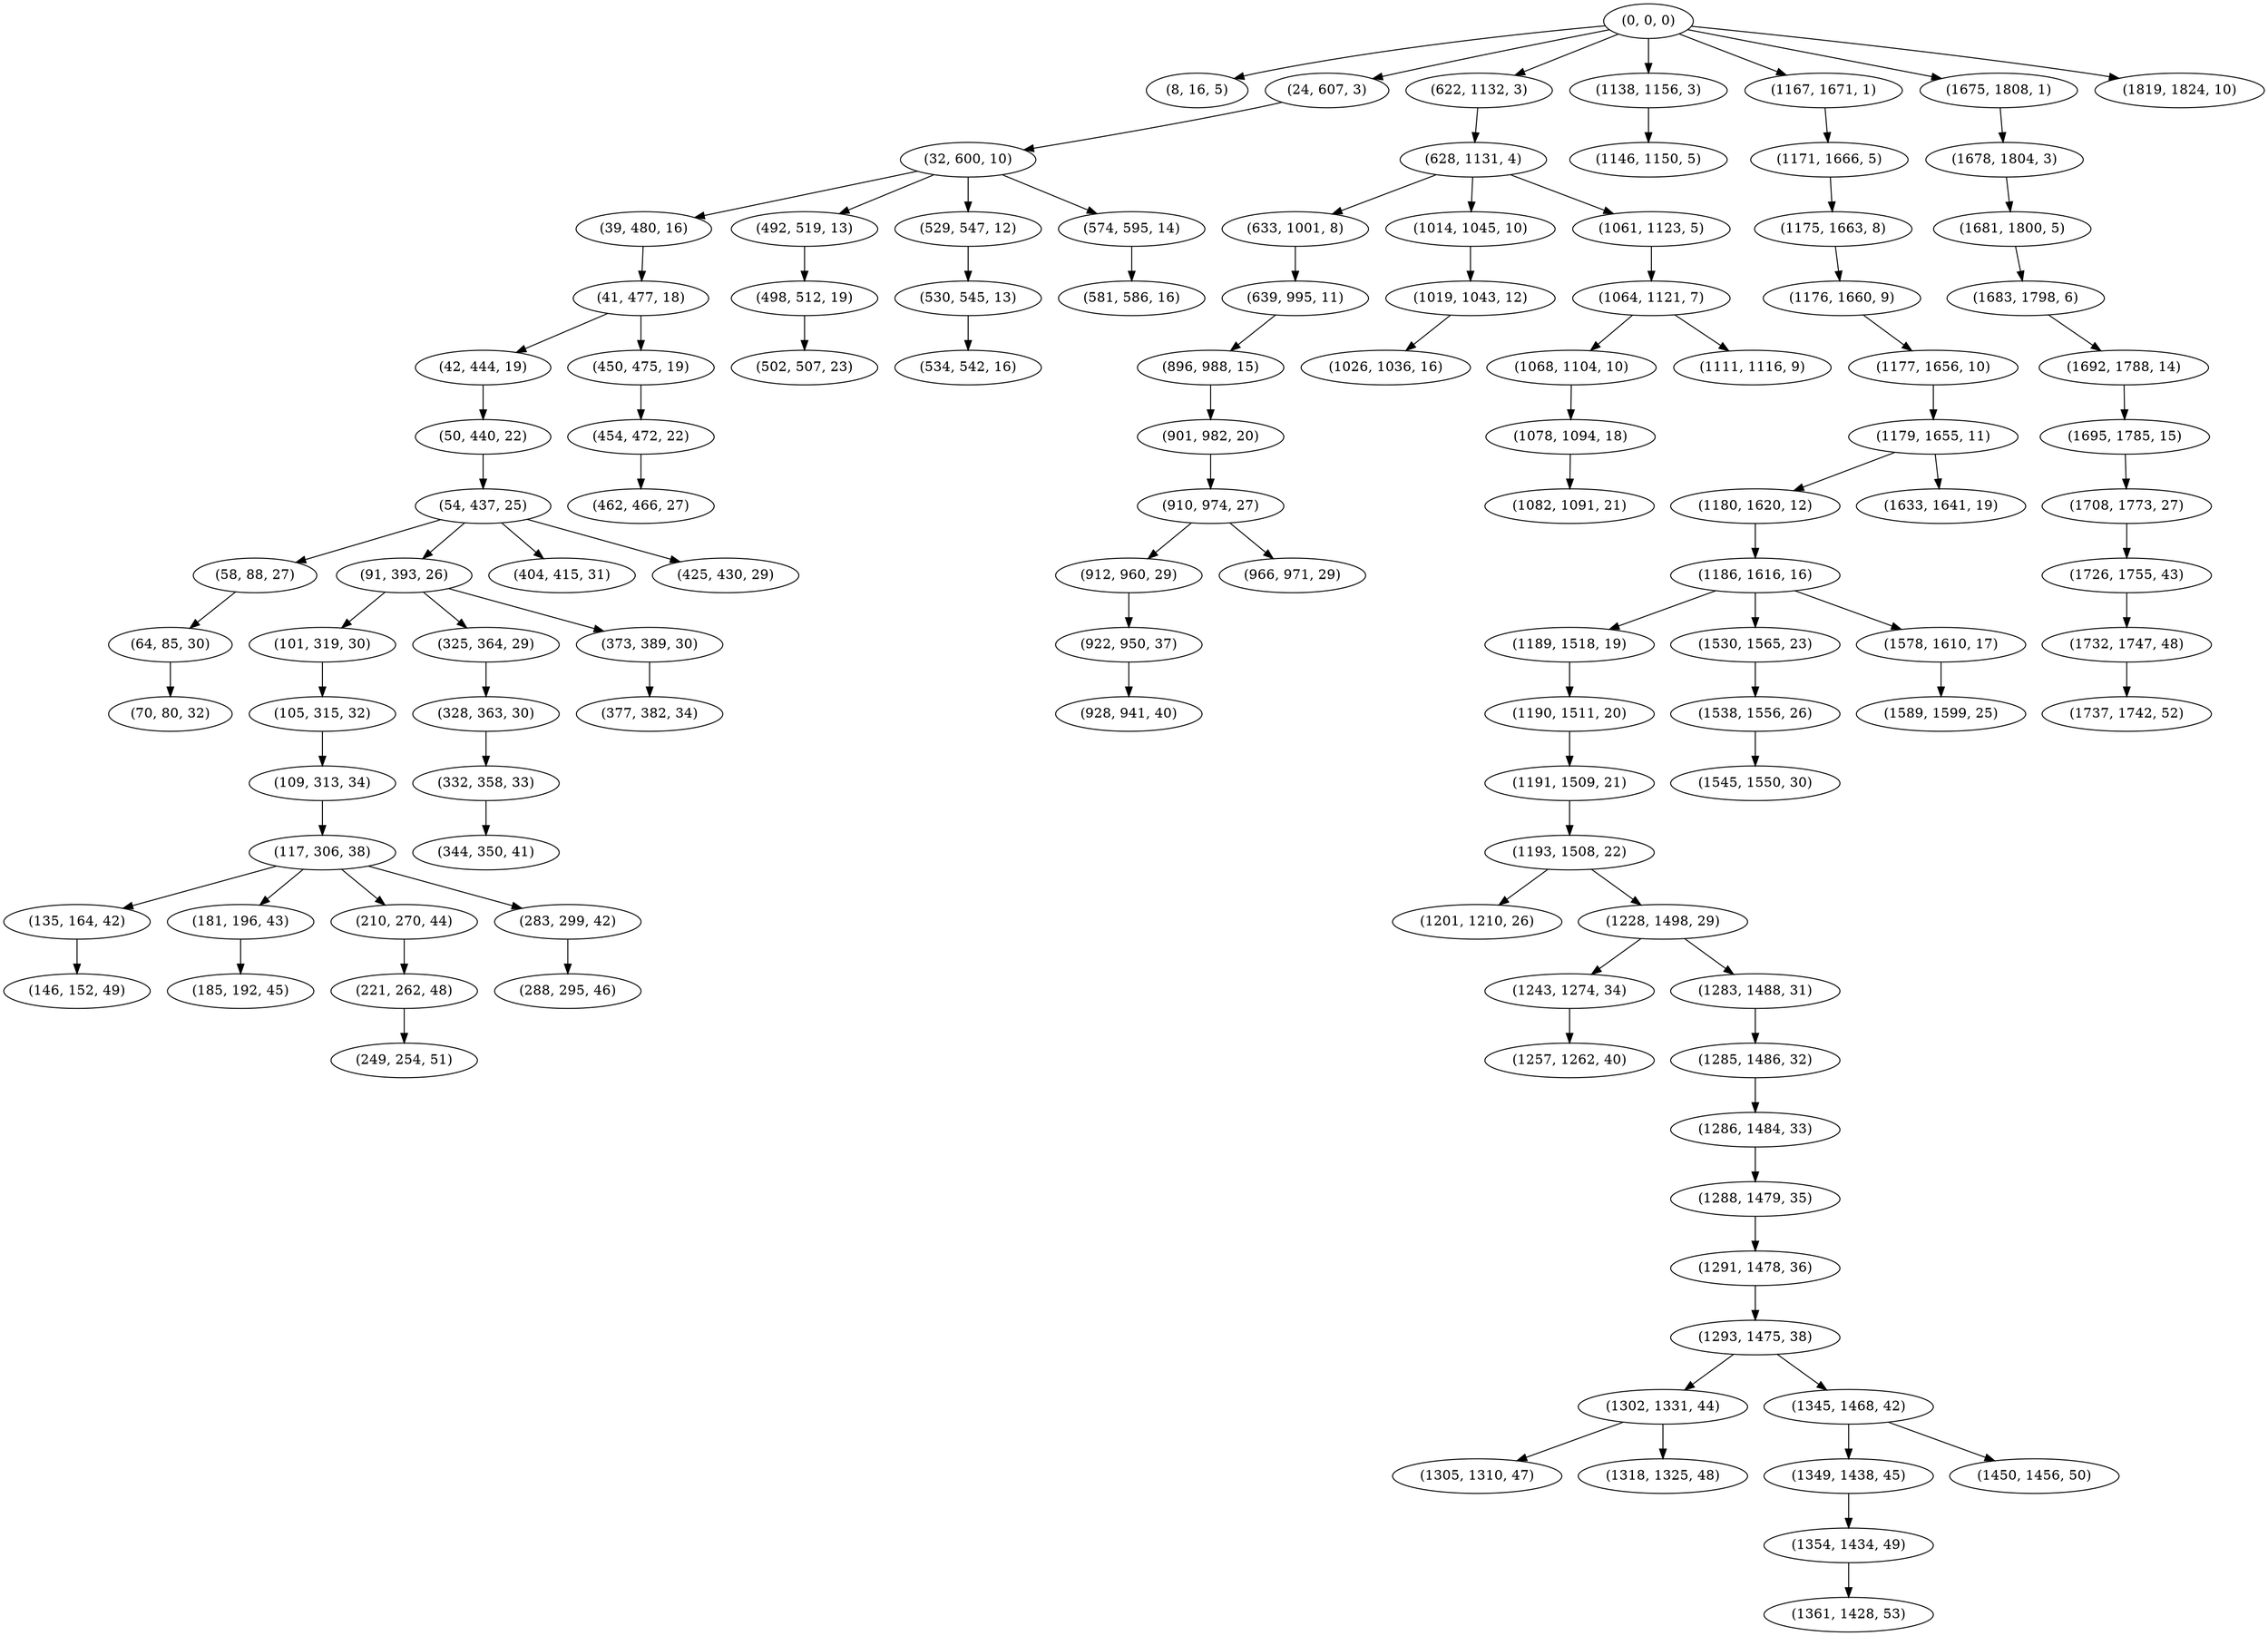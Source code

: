 digraph tree {
    "(0, 0, 0)";
    "(8, 16, 5)";
    "(24, 607, 3)";
    "(32, 600, 10)";
    "(39, 480, 16)";
    "(41, 477, 18)";
    "(42, 444, 19)";
    "(50, 440, 22)";
    "(54, 437, 25)";
    "(58, 88, 27)";
    "(64, 85, 30)";
    "(70, 80, 32)";
    "(91, 393, 26)";
    "(101, 319, 30)";
    "(105, 315, 32)";
    "(109, 313, 34)";
    "(117, 306, 38)";
    "(135, 164, 42)";
    "(146, 152, 49)";
    "(181, 196, 43)";
    "(185, 192, 45)";
    "(210, 270, 44)";
    "(221, 262, 48)";
    "(249, 254, 51)";
    "(283, 299, 42)";
    "(288, 295, 46)";
    "(325, 364, 29)";
    "(328, 363, 30)";
    "(332, 358, 33)";
    "(344, 350, 41)";
    "(373, 389, 30)";
    "(377, 382, 34)";
    "(404, 415, 31)";
    "(425, 430, 29)";
    "(450, 475, 19)";
    "(454, 472, 22)";
    "(462, 466, 27)";
    "(492, 519, 13)";
    "(498, 512, 19)";
    "(502, 507, 23)";
    "(529, 547, 12)";
    "(530, 545, 13)";
    "(534, 542, 16)";
    "(574, 595, 14)";
    "(581, 586, 16)";
    "(622, 1132, 3)";
    "(628, 1131, 4)";
    "(633, 1001, 8)";
    "(639, 995, 11)";
    "(896, 988, 15)";
    "(901, 982, 20)";
    "(910, 974, 27)";
    "(912, 960, 29)";
    "(922, 950, 37)";
    "(928, 941, 40)";
    "(966, 971, 29)";
    "(1014, 1045, 10)";
    "(1019, 1043, 12)";
    "(1026, 1036, 16)";
    "(1061, 1123, 5)";
    "(1064, 1121, 7)";
    "(1068, 1104, 10)";
    "(1078, 1094, 18)";
    "(1082, 1091, 21)";
    "(1111, 1116, 9)";
    "(1138, 1156, 3)";
    "(1146, 1150, 5)";
    "(1167, 1671, 1)";
    "(1171, 1666, 5)";
    "(1175, 1663, 8)";
    "(1176, 1660, 9)";
    "(1177, 1656, 10)";
    "(1179, 1655, 11)";
    "(1180, 1620, 12)";
    "(1186, 1616, 16)";
    "(1189, 1518, 19)";
    "(1190, 1511, 20)";
    "(1191, 1509, 21)";
    "(1193, 1508, 22)";
    "(1201, 1210, 26)";
    "(1228, 1498, 29)";
    "(1243, 1274, 34)";
    "(1257, 1262, 40)";
    "(1283, 1488, 31)";
    "(1285, 1486, 32)";
    "(1286, 1484, 33)";
    "(1288, 1479, 35)";
    "(1291, 1478, 36)";
    "(1293, 1475, 38)";
    "(1302, 1331, 44)";
    "(1305, 1310, 47)";
    "(1318, 1325, 48)";
    "(1345, 1468, 42)";
    "(1349, 1438, 45)";
    "(1354, 1434, 49)";
    "(1361, 1428, 53)";
    "(1450, 1456, 50)";
    "(1530, 1565, 23)";
    "(1538, 1556, 26)";
    "(1545, 1550, 30)";
    "(1578, 1610, 17)";
    "(1589, 1599, 25)";
    "(1633, 1641, 19)";
    "(1675, 1808, 1)";
    "(1678, 1804, 3)";
    "(1681, 1800, 5)";
    "(1683, 1798, 6)";
    "(1692, 1788, 14)";
    "(1695, 1785, 15)";
    "(1708, 1773, 27)";
    "(1726, 1755, 43)";
    "(1732, 1747, 48)";
    "(1737, 1742, 52)";
    "(1819, 1824, 10)";
    "(0, 0, 0)" -> "(8, 16, 5)";
    "(0, 0, 0)" -> "(24, 607, 3)";
    "(0, 0, 0)" -> "(622, 1132, 3)";
    "(0, 0, 0)" -> "(1138, 1156, 3)";
    "(0, 0, 0)" -> "(1167, 1671, 1)";
    "(0, 0, 0)" -> "(1675, 1808, 1)";
    "(0, 0, 0)" -> "(1819, 1824, 10)";
    "(24, 607, 3)" -> "(32, 600, 10)";
    "(32, 600, 10)" -> "(39, 480, 16)";
    "(32, 600, 10)" -> "(492, 519, 13)";
    "(32, 600, 10)" -> "(529, 547, 12)";
    "(32, 600, 10)" -> "(574, 595, 14)";
    "(39, 480, 16)" -> "(41, 477, 18)";
    "(41, 477, 18)" -> "(42, 444, 19)";
    "(41, 477, 18)" -> "(450, 475, 19)";
    "(42, 444, 19)" -> "(50, 440, 22)";
    "(50, 440, 22)" -> "(54, 437, 25)";
    "(54, 437, 25)" -> "(58, 88, 27)";
    "(54, 437, 25)" -> "(91, 393, 26)";
    "(54, 437, 25)" -> "(404, 415, 31)";
    "(54, 437, 25)" -> "(425, 430, 29)";
    "(58, 88, 27)" -> "(64, 85, 30)";
    "(64, 85, 30)" -> "(70, 80, 32)";
    "(91, 393, 26)" -> "(101, 319, 30)";
    "(91, 393, 26)" -> "(325, 364, 29)";
    "(91, 393, 26)" -> "(373, 389, 30)";
    "(101, 319, 30)" -> "(105, 315, 32)";
    "(105, 315, 32)" -> "(109, 313, 34)";
    "(109, 313, 34)" -> "(117, 306, 38)";
    "(117, 306, 38)" -> "(135, 164, 42)";
    "(117, 306, 38)" -> "(181, 196, 43)";
    "(117, 306, 38)" -> "(210, 270, 44)";
    "(117, 306, 38)" -> "(283, 299, 42)";
    "(135, 164, 42)" -> "(146, 152, 49)";
    "(181, 196, 43)" -> "(185, 192, 45)";
    "(210, 270, 44)" -> "(221, 262, 48)";
    "(221, 262, 48)" -> "(249, 254, 51)";
    "(283, 299, 42)" -> "(288, 295, 46)";
    "(325, 364, 29)" -> "(328, 363, 30)";
    "(328, 363, 30)" -> "(332, 358, 33)";
    "(332, 358, 33)" -> "(344, 350, 41)";
    "(373, 389, 30)" -> "(377, 382, 34)";
    "(450, 475, 19)" -> "(454, 472, 22)";
    "(454, 472, 22)" -> "(462, 466, 27)";
    "(492, 519, 13)" -> "(498, 512, 19)";
    "(498, 512, 19)" -> "(502, 507, 23)";
    "(529, 547, 12)" -> "(530, 545, 13)";
    "(530, 545, 13)" -> "(534, 542, 16)";
    "(574, 595, 14)" -> "(581, 586, 16)";
    "(622, 1132, 3)" -> "(628, 1131, 4)";
    "(628, 1131, 4)" -> "(633, 1001, 8)";
    "(628, 1131, 4)" -> "(1014, 1045, 10)";
    "(628, 1131, 4)" -> "(1061, 1123, 5)";
    "(633, 1001, 8)" -> "(639, 995, 11)";
    "(639, 995, 11)" -> "(896, 988, 15)";
    "(896, 988, 15)" -> "(901, 982, 20)";
    "(901, 982, 20)" -> "(910, 974, 27)";
    "(910, 974, 27)" -> "(912, 960, 29)";
    "(910, 974, 27)" -> "(966, 971, 29)";
    "(912, 960, 29)" -> "(922, 950, 37)";
    "(922, 950, 37)" -> "(928, 941, 40)";
    "(1014, 1045, 10)" -> "(1019, 1043, 12)";
    "(1019, 1043, 12)" -> "(1026, 1036, 16)";
    "(1061, 1123, 5)" -> "(1064, 1121, 7)";
    "(1064, 1121, 7)" -> "(1068, 1104, 10)";
    "(1064, 1121, 7)" -> "(1111, 1116, 9)";
    "(1068, 1104, 10)" -> "(1078, 1094, 18)";
    "(1078, 1094, 18)" -> "(1082, 1091, 21)";
    "(1138, 1156, 3)" -> "(1146, 1150, 5)";
    "(1167, 1671, 1)" -> "(1171, 1666, 5)";
    "(1171, 1666, 5)" -> "(1175, 1663, 8)";
    "(1175, 1663, 8)" -> "(1176, 1660, 9)";
    "(1176, 1660, 9)" -> "(1177, 1656, 10)";
    "(1177, 1656, 10)" -> "(1179, 1655, 11)";
    "(1179, 1655, 11)" -> "(1180, 1620, 12)";
    "(1179, 1655, 11)" -> "(1633, 1641, 19)";
    "(1180, 1620, 12)" -> "(1186, 1616, 16)";
    "(1186, 1616, 16)" -> "(1189, 1518, 19)";
    "(1186, 1616, 16)" -> "(1530, 1565, 23)";
    "(1186, 1616, 16)" -> "(1578, 1610, 17)";
    "(1189, 1518, 19)" -> "(1190, 1511, 20)";
    "(1190, 1511, 20)" -> "(1191, 1509, 21)";
    "(1191, 1509, 21)" -> "(1193, 1508, 22)";
    "(1193, 1508, 22)" -> "(1201, 1210, 26)";
    "(1193, 1508, 22)" -> "(1228, 1498, 29)";
    "(1228, 1498, 29)" -> "(1243, 1274, 34)";
    "(1228, 1498, 29)" -> "(1283, 1488, 31)";
    "(1243, 1274, 34)" -> "(1257, 1262, 40)";
    "(1283, 1488, 31)" -> "(1285, 1486, 32)";
    "(1285, 1486, 32)" -> "(1286, 1484, 33)";
    "(1286, 1484, 33)" -> "(1288, 1479, 35)";
    "(1288, 1479, 35)" -> "(1291, 1478, 36)";
    "(1291, 1478, 36)" -> "(1293, 1475, 38)";
    "(1293, 1475, 38)" -> "(1302, 1331, 44)";
    "(1293, 1475, 38)" -> "(1345, 1468, 42)";
    "(1302, 1331, 44)" -> "(1305, 1310, 47)";
    "(1302, 1331, 44)" -> "(1318, 1325, 48)";
    "(1345, 1468, 42)" -> "(1349, 1438, 45)";
    "(1345, 1468, 42)" -> "(1450, 1456, 50)";
    "(1349, 1438, 45)" -> "(1354, 1434, 49)";
    "(1354, 1434, 49)" -> "(1361, 1428, 53)";
    "(1530, 1565, 23)" -> "(1538, 1556, 26)";
    "(1538, 1556, 26)" -> "(1545, 1550, 30)";
    "(1578, 1610, 17)" -> "(1589, 1599, 25)";
    "(1675, 1808, 1)" -> "(1678, 1804, 3)";
    "(1678, 1804, 3)" -> "(1681, 1800, 5)";
    "(1681, 1800, 5)" -> "(1683, 1798, 6)";
    "(1683, 1798, 6)" -> "(1692, 1788, 14)";
    "(1692, 1788, 14)" -> "(1695, 1785, 15)";
    "(1695, 1785, 15)" -> "(1708, 1773, 27)";
    "(1708, 1773, 27)" -> "(1726, 1755, 43)";
    "(1726, 1755, 43)" -> "(1732, 1747, 48)";
    "(1732, 1747, 48)" -> "(1737, 1742, 52)";
}
